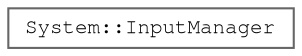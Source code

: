 digraph "Graphical Class Hierarchy"
{
 // LATEX_PDF_SIZE
  bgcolor="transparent";
  edge [fontname=FreeMono,fontsize=10,labelfontname=FreeMono,labelfontsize=10];
  node [fontname=FreeMono,fontsize=10,shape=box,height=0.2,width=0.4];
  rankdir="LR";
  Node0 [label="System::InputManager",height=0.2,width=0.4,color="grey40", fillcolor="white", style="filled",URL="$class_system_1_1_input_manager.html",tooltip=" "];
}
